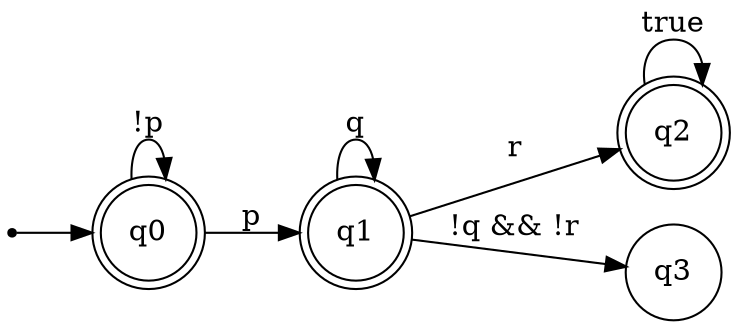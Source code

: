 digraph finite_state_machine {
    rankdir=LR;
    size="8,5"

    node [shape = doublecircle]; q0;
    node [shape = doublecircle]; q1;
    node [shape = doublecircle]; q2;
    node [shape = point ]; qi

    node [shape = circle];
    qi -> q0;
    q0 -> q1 [ label = "p" ];
    q0 -> q0 [ label = "!p" ];
    q1 -> q1 [ label = "q" ];
    q1 -> q2 [ label = "r" ];
    q1 -> q3 [ label = "!q && !r" ];
    q2 -> q2 [ label = "true" ];

}